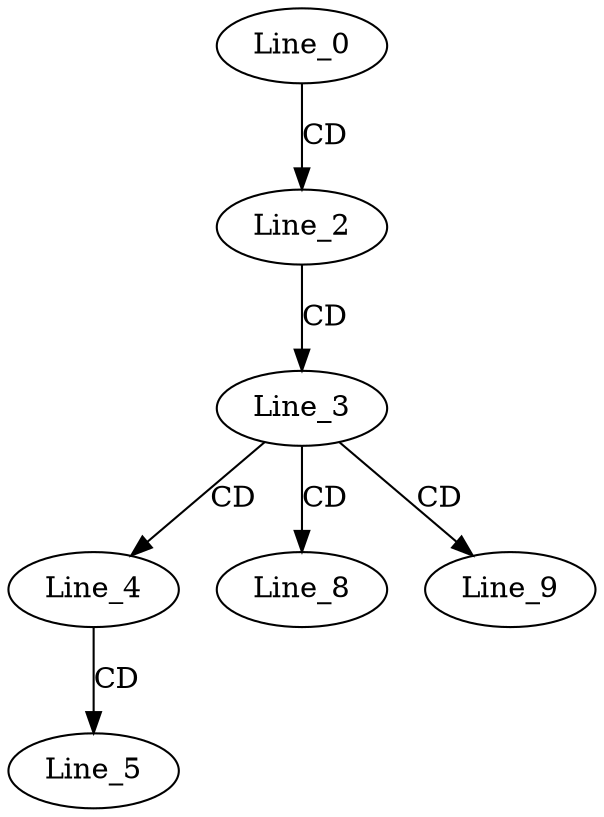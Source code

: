digraph G {
  Line_0;
  Line_2;
  Line_3;
  Line_4;
  Line_5;
  Line_8;
  Line_9;
  Line_0 -> Line_2 [ label="CD" ];
  Line_2 -> Line_3 [ label="CD" ];
  Line_3 -> Line_4 [ label="CD" ];
  Line_4 -> Line_5 [ label="CD" ];
  Line_3 -> Line_8 [ label="CD" ];
  Line_3 -> Line_9 [ label="CD" ];
}

